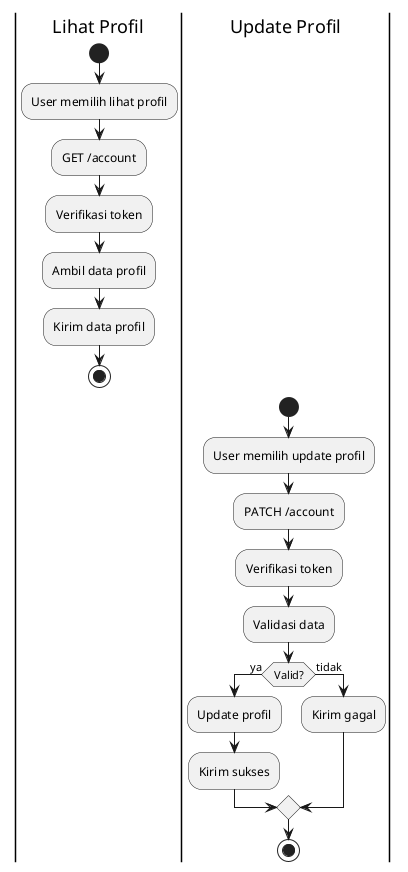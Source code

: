 @startuml

|Lihat Profil|
start
:User memilih lihat profil;
:GET /account;
:Verifikasi token;
:Ambil data profil;
:Kirim data profil;
stop

|Update Profil|
start
:User memilih update profil;
:PATCH /account;
:Verifikasi token;
:Validasi data;
if (Valid?) then (ya)
  :Update profil;
  :Kirim sukses;
else (tidak)
  :Kirim gagal;
endif
stop

@enduml

